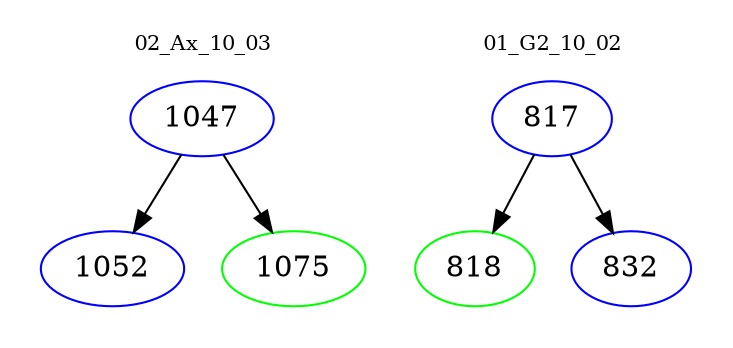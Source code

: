 digraph{
subgraph cluster_0 {
color = white
label = "02_Ax_10_03";
fontsize=10;
T0_1047 [label="1047", color="blue"]
T0_1047 -> T0_1052 [color="black"]
T0_1052 [label="1052", color="blue"]
T0_1047 -> T0_1075 [color="black"]
T0_1075 [label="1075", color="green"]
}
subgraph cluster_1 {
color = white
label = "01_G2_10_02";
fontsize=10;
T1_817 [label="817", color="blue"]
T1_817 -> T1_818 [color="black"]
T1_818 [label="818", color="green"]
T1_817 -> T1_832 [color="black"]
T1_832 [label="832", color="blue"]
}
}
